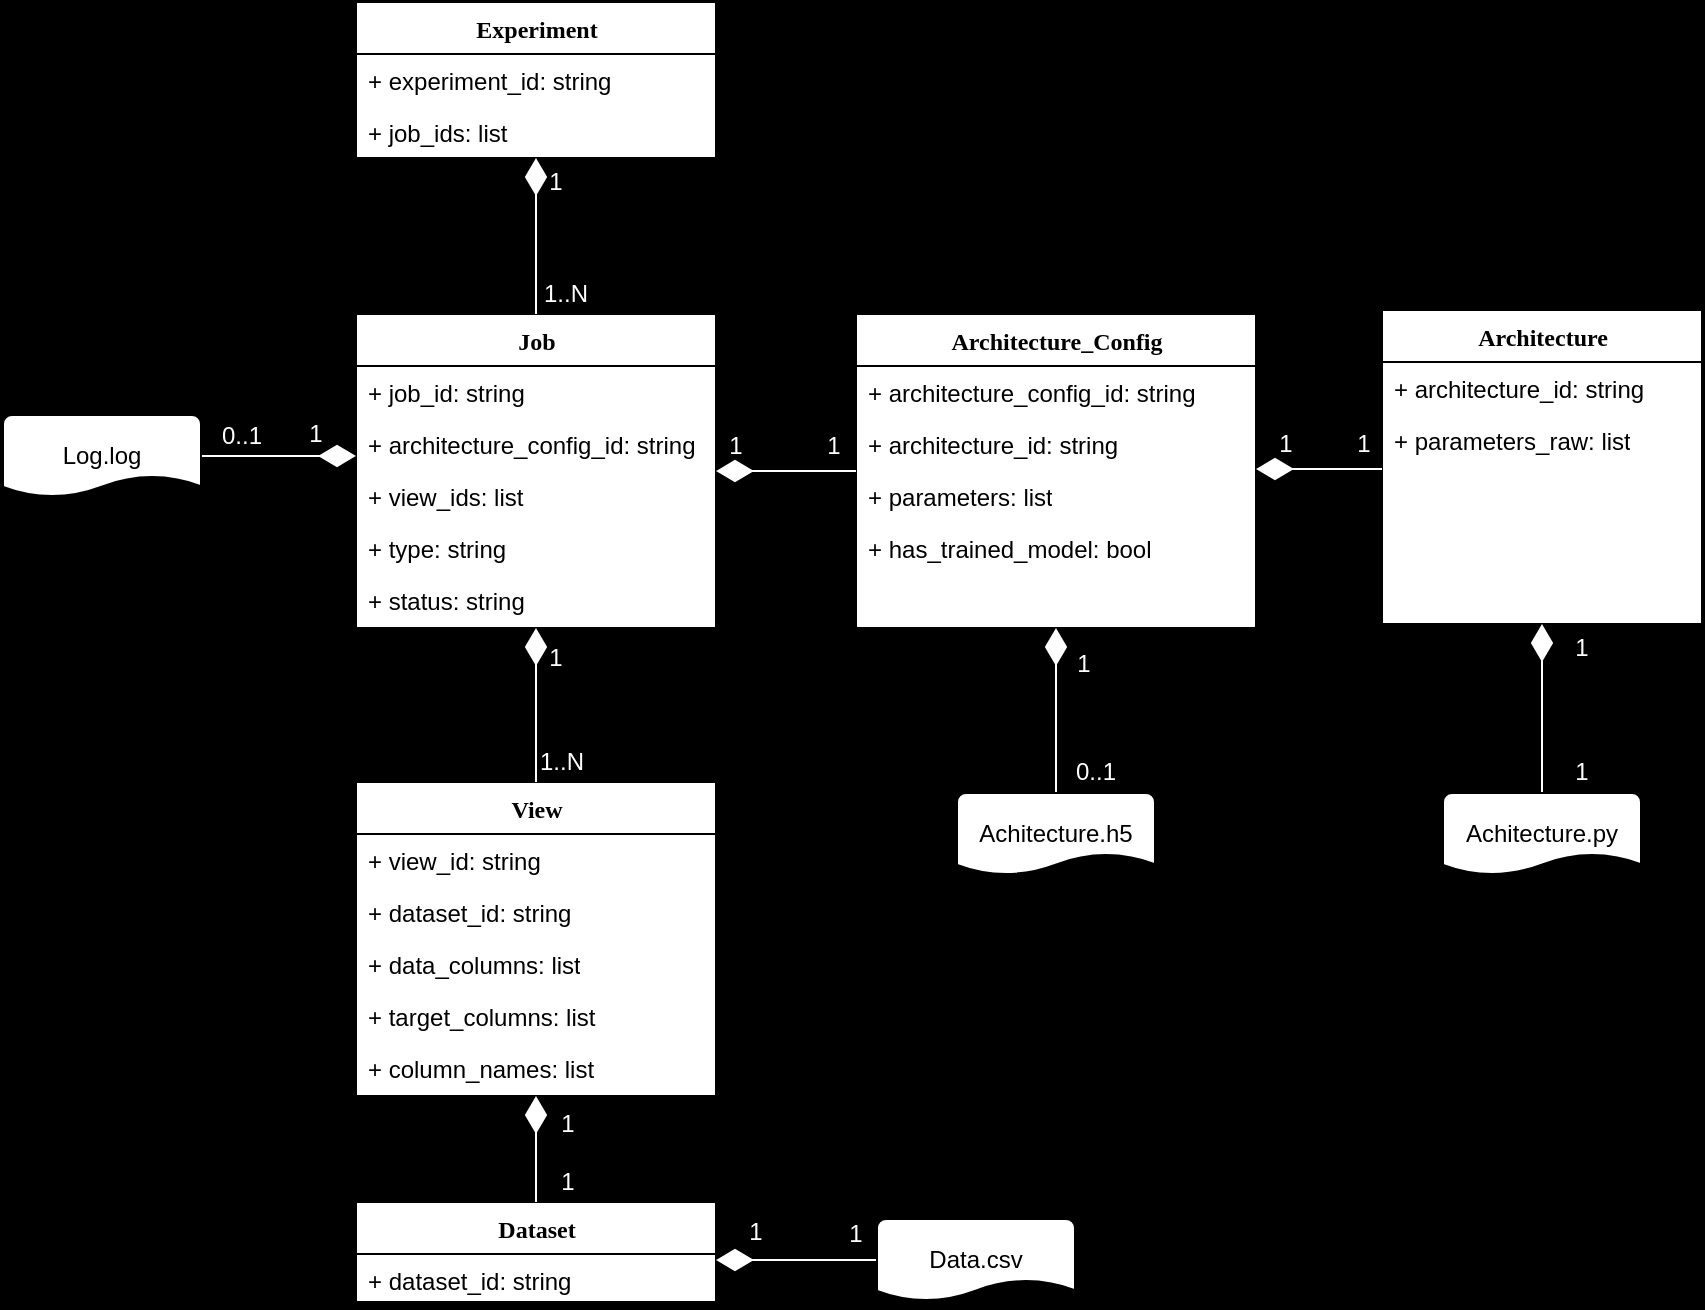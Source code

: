 <mxfile pages="1" version="11.2.8" type="device"><diagram name="Page-1" id="9f46799a-70d6-7492-0946-bef42562c5a5"><mxGraphModel dx="1422" dy="801" grid="1" gridSize="10" guides="1" tooltips="1" connect="1" arrows="1" fold="1" page="1" pageScale="1" pageWidth="1100" pageHeight="850" background="#000000" math="0" shadow="0"><root><mxCell id="0"/><mxCell id="1" parent="0"/><mxCell id="78961159f06e98e8-17" value="Dataset" style="swimlane;html=1;fontStyle=1;align=center;verticalAlign=top;childLayout=stackLayout;horizontal=1;startSize=26;horizontalStack=0;resizeParent=1;resizeLast=0;collapsible=1;marginBottom=0;swimlaneFillColor=#ffffff;rounded=0;shadow=0;comic=0;labelBackgroundColor=none;strokeColor=#000000;strokeWidth=1;fillColor=#ffffff;fontFamily=Verdana;fontSize=12;fontColor=#000000;" parent="1" vertex="1"><mxGeometry x="330" y="760" width="180" height="50" as="geometry"/></mxCell><mxCell id="78961159f06e98e8-21" value="+ dataset_id: string" style="text;html=1;strokeColor=none;fillColor=none;align=left;verticalAlign=top;spacingLeft=4;spacingRight=4;whiteSpace=wrap;overflow=hidden;rotatable=0;points=[[0,0.5],[1,0.5]];portConstraint=eastwest;" parent="78961159f06e98e8-17" vertex="1"><mxGeometry y="26" width="180" height="24" as="geometry"/></mxCell><mxCell id="78961159f06e98e8-30" value="View" style="swimlane;html=1;fontStyle=1;align=center;verticalAlign=top;childLayout=stackLayout;horizontal=1;startSize=26;horizontalStack=0;resizeParent=1;resizeLast=0;collapsible=1;marginBottom=0;swimlaneFillColor=#ffffff;rounded=0;shadow=0;comic=0;labelBackgroundColor=none;strokeColor=#000000;strokeWidth=1;fillColor=#ffffff;fontFamily=Verdana;fontSize=12;fontColor=#000000;" parent="1" vertex="1"><mxGeometry x="330" y="550" width="180" height="157" as="geometry"/></mxCell><mxCell id="78961159f06e98e8-31" value="+ view_id: string" style="text;html=1;strokeColor=none;fillColor=none;align=left;verticalAlign=top;spacingLeft=4;spacingRight=4;whiteSpace=wrap;overflow=hidden;rotatable=0;points=[[0,0.5],[1,0.5]];portConstraint=eastwest;" parent="78961159f06e98e8-30" vertex="1"><mxGeometry y="26" width="180" height="26" as="geometry"/></mxCell><mxCell id="78961159f06e98e8-32" value="+ dataset_id: string" style="text;html=1;strokeColor=none;fillColor=none;align=left;verticalAlign=top;spacingLeft=4;spacingRight=4;whiteSpace=wrap;overflow=hidden;rotatable=0;points=[[0,0.5],[1,0.5]];portConstraint=eastwest;" parent="78961159f06e98e8-30" vertex="1"><mxGeometry y="52" width="180" height="26" as="geometry"/></mxCell><mxCell id="78961159f06e98e8-33" value="+ data_columns: list" style="text;html=1;strokeColor=none;fillColor=none;align=left;verticalAlign=top;spacingLeft=4;spacingRight=4;whiteSpace=wrap;overflow=hidden;rotatable=0;points=[[0,0.5],[1,0.5]];portConstraint=eastwest;" parent="78961159f06e98e8-30" vertex="1"><mxGeometry y="78" width="180" height="26" as="geometry"/></mxCell><mxCell id="78961159f06e98e8-34" value="+ target_columns: list" style="text;html=1;strokeColor=none;fillColor=none;align=left;verticalAlign=top;spacingLeft=4;spacingRight=4;whiteSpace=wrap;overflow=hidden;rotatable=0;points=[[0,0.5],[1,0.5]];portConstraint=eastwest;" parent="78961159f06e98e8-30" vertex="1"><mxGeometry y="104" width="180" height="26" as="geometry"/></mxCell><mxCell id="78961159f06e98e8-36" value="+ column_names: list" style="text;html=1;strokeColor=none;fillColor=none;align=left;verticalAlign=top;spacingLeft=4;spacingRight=4;whiteSpace=wrap;overflow=hidden;rotatable=0;points=[[0,0.5],[1,0.5]];portConstraint=eastwest;" parent="78961159f06e98e8-30" vertex="1"><mxGeometry y="130" width="180" height="26" as="geometry"/></mxCell><mxCell id="78961159f06e98e8-121" style="edgeStyle=elbowEdgeStyle;html=1;labelBackgroundColor=none;startFill=0;startSize=8;endArrow=diamondThin;endFill=1;endSize=16;fontFamily=Verdana;fontSize=12;elbow=vertical;fontColor=#FFFFFF;strokeColor=#FFFFFF;" parent="1" source="78961159f06e98e8-17" target="78961159f06e98e8-30" edge="1"><mxGeometry relative="1" as="geometry"><mxPoint x="250" y="726.882" as="sourcePoint"/></mxGeometry></mxCell><mxCell id="QYSdShztRutuBsZMpL-G-2" value="1" style="text;html=1;strokeColor=none;fillColor=none;align=center;verticalAlign=middle;whiteSpace=wrap;rounded=0;fontColor=#FFFFFF;" parent="1" vertex="1"><mxGeometry x="416" y="740" width="40" height="20" as="geometry"/></mxCell><mxCell id="QYSdShztRutuBsZMpL-G-3" value="1" style="text;html=1;strokeColor=none;fillColor=none;align=center;verticalAlign=middle;whiteSpace=wrap;rounded=0;fontColor=#FFFFFF;" parent="1" vertex="1"><mxGeometry x="416" y="711" width="40" height="20" as="geometry"/></mxCell><mxCell id="QYSdShztRutuBsZMpL-G-4" value="Job" style="swimlane;html=1;fontStyle=1;align=center;verticalAlign=top;childLayout=stackLayout;horizontal=1;startSize=26;horizontalStack=0;resizeParent=1;resizeLast=0;collapsible=1;marginBottom=0;swimlaneFillColor=#ffffff;rounded=0;shadow=0;comic=0;labelBackgroundColor=none;strokeColor=#000000;strokeWidth=1;fillColor=#ffffff;fontFamily=Verdana;fontSize=12;fontColor=#000000;" parent="1" vertex="1"><mxGeometry x="330" y="316" width="180" height="157" as="geometry"/></mxCell><mxCell id="QYSdShztRutuBsZMpL-G-5" value="+ job_id: string" style="text;html=1;strokeColor=none;fillColor=none;align=left;verticalAlign=top;spacingLeft=4;spacingRight=4;whiteSpace=wrap;overflow=hidden;rotatable=0;points=[[0,0.5],[1,0.5]];portConstraint=eastwest;" parent="QYSdShztRutuBsZMpL-G-4" vertex="1"><mxGeometry y="26" width="180" height="26" as="geometry"/></mxCell><mxCell id="QYSdShztRutuBsZMpL-G-6" value="+ architecture_config_id: string" style="text;html=1;strokeColor=none;fillColor=none;align=left;verticalAlign=top;spacingLeft=4;spacingRight=4;whiteSpace=wrap;overflow=hidden;rotatable=0;points=[[0,0.5],[1,0.5]];portConstraint=eastwest;" parent="QYSdShztRutuBsZMpL-G-4" vertex="1"><mxGeometry y="52" width="180" height="26" as="geometry"/></mxCell><mxCell id="QYSdShztRutuBsZMpL-G-7" value="+ view_ids: list" style="text;html=1;strokeColor=none;fillColor=none;align=left;verticalAlign=top;spacingLeft=4;spacingRight=4;whiteSpace=wrap;overflow=hidden;rotatable=0;points=[[0,0.5],[1,0.5]];portConstraint=eastwest;" parent="QYSdShztRutuBsZMpL-G-4" vertex="1"><mxGeometry y="78" width="180" height="26" as="geometry"/></mxCell><mxCell id="QYSdShztRutuBsZMpL-G-8" value="+ type: string" style="text;html=1;strokeColor=none;fillColor=none;align=left;verticalAlign=top;spacingLeft=4;spacingRight=4;whiteSpace=wrap;overflow=hidden;rotatable=0;points=[[0,0.5],[1,0.5]];portConstraint=eastwest;" parent="QYSdShztRutuBsZMpL-G-4" vertex="1"><mxGeometry y="104" width="180" height="26" as="geometry"/></mxCell><mxCell id="r0aOy5cDXZSJLuYGN9hG-2" value="+ status: string" style="text;html=1;strokeColor=none;fillColor=none;align=left;verticalAlign=top;spacingLeft=4;spacingRight=4;whiteSpace=wrap;overflow=hidden;rotatable=0;points=[[0,0.5],[1,0.5]];portConstraint=eastwest;" parent="QYSdShztRutuBsZMpL-G-4" vertex="1"><mxGeometry y="130" width="180" height="26" as="geometry"/></mxCell><mxCell id="QYSdShztRutuBsZMpL-G-11" style="edgeStyle=elbowEdgeStyle;html=1;labelBackgroundColor=none;startFill=0;startSize=8;endArrow=diamondThin;endFill=1;endSize=16;fontFamily=Verdana;fontSize=12;elbow=vertical;exitX=0.5;exitY=0;exitDx=0;exitDy=0;entryX=0.5;entryY=1;entryDx=0;entryDy=0;fontColor=#FFFFFF;strokeColor=#FFFFFF;" parent="1" source="78961159f06e98e8-30" target="QYSdShztRutuBsZMpL-G-4" edge="1"><mxGeometry relative="1" as="geometry"><mxPoint x="510" y="520" as="sourcePoint"/><mxPoint x="410" y="472" as="targetPoint"/></mxGeometry></mxCell><mxCell id="QYSdShztRutuBsZMpL-G-12" value="Architecture_Config" style="swimlane;html=1;fontStyle=1;align=center;verticalAlign=top;childLayout=stackLayout;horizontal=1;startSize=26;horizontalStack=0;resizeParent=1;resizeLast=0;collapsible=1;marginBottom=0;swimlaneFillColor=#ffffff;rounded=0;shadow=0;comic=0;labelBackgroundColor=none;strokeColor=#000000;strokeWidth=1;fillColor=#ffffff;fontFamily=Verdana;fontSize=12;fontColor=#000000;" parent="1" vertex="1"><mxGeometry x="580" y="316" width="200" height="157" as="geometry"/></mxCell><mxCell id="QYSdShztRutuBsZMpL-G-13" value="+ architecture_config_id: string" style="text;html=1;strokeColor=none;fillColor=none;align=left;verticalAlign=top;spacingLeft=4;spacingRight=4;whiteSpace=wrap;overflow=hidden;rotatable=0;points=[[0,0.5],[1,0.5]];portConstraint=eastwest;" parent="QYSdShztRutuBsZMpL-G-12" vertex="1"><mxGeometry y="26" width="200" height="26" as="geometry"/></mxCell><mxCell id="QYSdShztRutuBsZMpL-G-14" value="+ architecture_id: string" style="text;html=1;strokeColor=none;fillColor=none;align=left;verticalAlign=top;spacingLeft=4;spacingRight=4;whiteSpace=wrap;overflow=hidden;rotatable=0;points=[[0,0.5],[1,0.5]];portConstraint=eastwest;" parent="QYSdShztRutuBsZMpL-G-12" vertex="1"><mxGeometry y="52" width="200" height="26" as="geometry"/></mxCell><mxCell id="iJtqtjTC-5Mg9fYfUDLU-4" value="+ parameters: list" style="text;html=1;strokeColor=none;fillColor=none;align=left;verticalAlign=top;spacingLeft=4;spacingRight=4;whiteSpace=wrap;overflow=hidden;rotatable=0;points=[[0,0.5],[1,0.5]];portConstraint=eastwest;" parent="QYSdShztRutuBsZMpL-G-12" vertex="1"><mxGeometry y="78" width="200" height="26" as="geometry"/></mxCell><mxCell id="iJtqtjTC-5Mg9fYfUDLU-12" value="+ has_trained_model: bool" style="text;html=1;strokeColor=none;fillColor=none;align=left;verticalAlign=top;spacingLeft=4;spacingRight=4;whiteSpace=wrap;overflow=hidden;rotatable=0;points=[[0,0.5],[1,0.5]];portConstraint=eastwest;" parent="QYSdShztRutuBsZMpL-G-12" vertex="1"><mxGeometry y="104" width="200" height="26" as="geometry"/></mxCell><mxCell id="QYSdShztRutuBsZMpL-G-18" value="Experiment" style="swimlane;html=1;fontStyle=1;align=center;verticalAlign=top;childLayout=stackLayout;horizontal=1;startSize=26;horizontalStack=0;resizeParent=1;resizeLast=0;collapsible=1;marginBottom=0;swimlaneFillColor=#ffffff;rounded=0;shadow=0;comic=0;labelBackgroundColor=none;strokeColor=#000000;strokeWidth=1;fillColor=#ffffff;fontFamily=Verdana;fontSize=12;fontColor=#000000;" parent="1" vertex="1"><mxGeometry x="330" y="160" width="180" height="78" as="geometry"/></mxCell><mxCell id="QYSdShztRutuBsZMpL-G-19" value="+ experiment_id: string" style="text;html=1;strokeColor=none;fillColor=none;align=left;verticalAlign=top;spacingLeft=4;spacingRight=4;whiteSpace=wrap;overflow=hidden;rotatable=0;points=[[0,0.5],[1,0.5]];portConstraint=eastwest;" parent="QYSdShztRutuBsZMpL-G-18" vertex="1"><mxGeometry y="26" width="180" height="26" as="geometry"/></mxCell><mxCell id="QYSdShztRutuBsZMpL-G-20" value="+ job_ids: list" style="text;html=1;strokeColor=none;fillColor=none;align=left;verticalAlign=top;spacingLeft=4;spacingRight=4;whiteSpace=wrap;overflow=hidden;rotatable=0;points=[[0,0.5],[1,0.5]];portConstraint=eastwest;" parent="QYSdShztRutuBsZMpL-G-18" vertex="1"><mxGeometry y="52" width="180" height="26" as="geometry"/></mxCell><mxCell id="QYSdShztRutuBsZMpL-G-26" style="edgeStyle=elbowEdgeStyle;html=1;labelBackgroundColor=none;startFill=0;startSize=8;endArrow=diamondThin;endFill=1;endSize=16;fontFamily=Verdana;fontSize=12;elbow=vertical;exitX=0;exitY=0.5;exitDx=0;exitDy=0;fontColor=#FFFFFF;strokeColor=#FFFFFF;" parent="1" source="QYSdShztRutuBsZMpL-G-12" target="QYSdShztRutuBsZMpL-G-7" edge="1"><mxGeometry relative="1" as="geometry"><mxPoint x="550" y="440" as="sourcePoint"/><mxPoint x="420" y="569" as="targetPoint"/></mxGeometry></mxCell><mxCell id="QYSdShztRutuBsZMpL-G-27" style="edgeStyle=elbowEdgeStyle;html=1;labelBackgroundColor=none;startFill=0;startSize=8;endArrow=diamondThin;endFill=1;endSize=16;fontFamily=Verdana;fontSize=12;elbow=vertical;entryX=0.5;entryY=1;entryDx=0;entryDy=0;exitX=0.5;exitY=0;exitDx=0;exitDy=0;fontColor=#FFFFFF;strokeColor=#FFFFFF;" parent="1" source="QYSdShztRutuBsZMpL-G-4" target="QYSdShztRutuBsZMpL-G-18" edge="1"><mxGeometry relative="1" as="geometry"><mxPoint x="570" y="290" as="sourcePoint"/><mxPoint x="420" y="482" as="targetPoint"/></mxGeometry></mxCell><mxCell id="QYSdShztRutuBsZMpL-G-28" value="1" style="text;html=1;strokeColor=none;fillColor=none;align=center;verticalAlign=middle;whiteSpace=wrap;rounded=0;labelBackgroundColor=none;fontColor=#FFFFFF;" parent="1" vertex="1"><mxGeometry x="549" y="371.5" width="40" height="20" as="geometry"/></mxCell><mxCell id="QYSdShztRutuBsZMpL-G-30" value="1" style="text;html=1;strokeColor=none;fillColor=none;align=center;verticalAlign=middle;whiteSpace=wrap;rounded=0;fontColor=#FFFFFF;" parent="1" vertex="1"><mxGeometry x="410" y="240" width="40" height="20" as="geometry"/></mxCell><mxCell id="QYSdShztRutuBsZMpL-G-31" value="1..N" style="text;html=1;strokeColor=none;fillColor=none;align=center;verticalAlign=middle;whiteSpace=wrap;rounded=0;fontColor=#FFFFFF;" parent="1" vertex="1"><mxGeometry x="415" y="296" width="40" height="20" as="geometry"/></mxCell><mxCell id="QYSdShztRutuBsZMpL-G-32" value="1" style="text;html=1;strokeColor=none;fillColor=none;align=center;verticalAlign=middle;whiteSpace=wrap;rounded=0;fontColor=#FFFFFF;" parent="1" vertex="1"><mxGeometry x="410" y="478" width="40" height="20" as="geometry"/></mxCell><mxCell id="QYSdShztRutuBsZMpL-G-33" value="1..N" style="text;html=1;strokeColor=none;fillColor=none;align=center;verticalAlign=middle;whiteSpace=wrap;rounded=0;fontColor=#FFFFFF;" parent="1" vertex="1"><mxGeometry x="413" y="530" width="40" height="20" as="geometry"/></mxCell><mxCell id="iJtqtjTC-5Mg9fYfUDLU-1" value="Architecture" style="swimlane;html=1;fontStyle=1;align=center;verticalAlign=top;childLayout=stackLayout;horizontal=1;startSize=26;horizontalStack=0;resizeParent=1;resizeLast=0;collapsible=1;marginBottom=0;swimlaneFillColor=#ffffff;rounded=0;shadow=0;comic=0;labelBackgroundColor=none;strokeColor=#000000;strokeWidth=1;fillColor=#ffffff;fontFamily=Verdana;fontSize=12;fontColor=#000000;" parent="1" vertex="1"><mxGeometry x="843" y="314" width="160" height="157" as="geometry"/></mxCell><mxCell id="iJtqtjTC-5Mg9fYfUDLU-2" value="+ architecture_id: string" style="text;html=1;strokeColor=none;fillColor=none;align=left;verticalAlign=top;spacingLeft=4;spacingRight=4;whiteSpace=wrap;overflow=hidden;rotatable=0;points=[[0,0.5],[1,0.5]];portConstraint=eastwest;" parent="iJtqtjTC-5Mg9fYfUDLU-1" vertex="1"><mxGeometry y="26" width="160" height="26" as="geometry"/></mxCell><mxCell id="iJtqtjTC-5Mg9fYfUDLU-3" value="+ parameters_raw: list" style="text;html=1;strokeColor=none;fillColor=none;align=left;verticalAlign=top;spacingLeft=4;spacingRight=4;whiteSpace=wrap;overflow=hidden;rotatable=0;points=[[0,0.5],[1,0.5]];portConstraint=eastwest;" parent="iJtqtjTC-5Mg9fYfUDLU-1" vertex="1"><mxGeometry y="52" width="160" height="26" as="geometry"/></mxCell><mxCell id="iJtqtjTC-5Mg9fYfUDLU-7" style="edgeStyle=elbowEdgeStyle;html=1;labelBackgroundColor=none;startFill=0;startSize=8;endArrow=diamondThin;endFill=1;endSize=16;fontFamily=Verdana;fontSize=12;elbow=vertical;fontColor=#FFFFFF;strokeColor=#FFFFFF;" parent="1" source="iJtqtjTC-5Mg9fYfUDLU-1" target="QYSdShztRutuBsZMpL-G-12" edge="1"><mxGeometry relative="1" as="geometry"><mxPoint x="870" y="393" as="sourcePoint"/><mxPoint x="800" y="393" as="targetPoint"/></mxGeometry></mxCell><mxCell id="iJtqtjTC-5Mg9fYfUDLU-8" value="1" style="text;html=1;strokeColor=none;fillColor=none;align=center;verticalAlign=middle;whiteSpace=wrap;rounded=0;labelBackgroundColor=none;fontColor=#FFFFFF;" parent="1" vertex="1"><mxGeometry x="500" y="372" width="40" height="20" as="geometry"/></mxCell><mxCell id="iJtqtjTC-5Mg9fYfUDLU-10" value="1" style="text;html=1;strokeColor=none;fillColor=none;align=center;verticalAlign=middle;whiteSpace=wrap;rounded=0;fontColor=#FFFFFF;" parent="1" vertex="1"><mxGeometry x="814" y="371" width="40" height="20" as="geometry"/></mxCell><mxCell id="iJtqtjTC-5Mg9fYfUDLU-11" value="1" style="text;html=1;strokeColor=none;fillColor=none;align=center;verticalAlign=middle;whiteSpace=wrap;rounded=0;fontColor=#FFFFFF;" parent="1" vertex="1"><mxGeometry x="775" y="371" width="40" height="20" as="geometry"/></mxCell><mxCell id="iJtqtjTC-5Mg9fYfUDLU-13" value="Achitecture.py" style="strokeWidth=2;html=1;shape=mxgraph.flowchart.document2;whiteSpace=wrap;size=0.25;" parent="1" vertex="1"><mxGeometry x="873" y="555" width="100" height="42" as="geometry"/></mxCell><mxCell id="iJtqtjTC-5Mg9fYfUDLU-15" style="edgeStyle=elbowEdgeStyle;html=1;labelBackgroundColor=none;startFill=0;startSize=8;endArrow=diamondThin;endFill=1;endSize=16;fontFamily=Verdana;fontSize=12;elbow=vertical;fontColor=#FFFFFF;strokeColor=#FFFFFF;" parent="1" source="iJtqtjTC-5Mg9fYfUDLU-13" target="iJtqtjTC-5Mg9fYfUDLU-1" edge="1"><mxGeometry relative="1" as="geometry"><mxPoint x="1243" y="460" as="sourcePoint"/><mxPoint x="1133" y="460" as="targetPoint"/></mxGeometry></mxCell><mxCell id="iJtqtjTC-5Mg9fYfUDLU-16" value="1" style="text;html=1;strokeColor=none;fillColor=none;align=center;verticalAlign=middle;whiteSpace=wrap;rounded=0;fontColor=#FFFFFF;" parent="1" vertex="1"><mxGeometry x="923" y="473" width="40" height="20" as="geometry"/></mxCell><mxCell id="iJtqtjTC-5Mg9fYfUDLU-17" value="1" style="text;html=1;strokeColor=none;fillColor=none;align=center;verticalAlign=middle;whiteSpace=wrap;rounded=0;fontColor=#FFFFFF;" parent="1" vertex="1"><mxGeometry x="923" y="535" width="40" height="20" as="geometry"/></mxCell><mxCell id="iJtqtjTC-5Mg9fYfUDLU-18" value="Achitecture.h5" style="strokeWidth=2;html=1;shape=mxgraph.flowchart.document2;whiteSpace=wrap;size=0.25;" parent="1" vertex="1"><mxGeometry x="630" y="555" width="100" height="42" as="geometry"/></mxCell><mxCell id="iJtqtjTC-5Mg9fYfUDLU-19" style="edgeStyle=elbowEdgeStyle;html=1;labelBackgroundColor=none;startFill=0;startSize=8;endArrow=diamondThin;endFill=1;endSize=16;fontFamily=Verdana;fontSize=12;elbow=vertical;fontColor=#FFFFFF;strokeColor=#FFFFFF;" parent="1" source="iJtqtjTC-5Mg9fYfUDLU-18" target="QYSdShztRutuBsZMpL-G-12" edge="1"><mxGeometry relative="1" as="geometry"><mxPoint x="780" y="510" as="sourcePoint"/><mxPoint x="720" y="510" as="targetPoint"/></mxGeometry></mxCell><mxCell id="iJtqtjTC-5Mg9fYfUDLU-20" value="1" style="text;html=1;strokeColor=none;fillColor=none;align=center;verticalAlign=middle;whiteSpace=wrap;rounded=0;fontColor=#FFFFFF;" parent="1" vertex="1"><mxGeometry x="674" y="480.5" width="40" height="20" as="geometry"/></mxCell><mxCell id="iJtqtjTC-5Mg9fYfUDLU-21" value="0..1" style="text;html=1;strokeColor=none;fillColor=none;align=center;verticalAlign=middle;whiteSpace=wrap;rounded=0;fontColor=#FFFFFF;" parent="1" vertex="1"><mxGeometry x="680" y="535" width="40" height="20" as="geometry"/></mxCell><mxCell id="iJtqtjTC-5Mg9fYfUDLU-22" value="Log.log" style="strokeWidth=2;html=1;shape=mxgraph.flowchart.document2;whiteSpace=wrap;size=0.25;" parent="1" vertex="1"><mxGeometry x="153" y="366" width="100" height="42" as="geometry"/></mxCell><mxCell id="iJtqtjTC-5Mg9fYfUDLU-23" style="edgeStyle=elbowEdgeStyle;html=1;labelBackgroundColor=none;startFill=0;startSize=8;endArrow=diamondThin;endFill=1;endSize=16;fontFamily=Verdana;fontSize=12;elbow=vertical;fontColor=#FFFFFF;strokeColor=#FFFFFF;" parent="1" source="iJtqtjTC-5Mg9fYfUDLU-22" target="QYSdShztRutuBsZMpL-G-4" edge="1"><mxGeometry relative="1" as="geometry"><mxPoint x="690" y="565" as="sourcePoint"/><mxPoint x="690" y="483" as="targetPoint"/></mxGeometry></mxCell><mxCell id="iJtqtjTC-5Mg9fYfUDLU-24" value="0..1" style="text;html=1;strokeColor=none;fillColor=none;align=center;verticalAlign=middle;whiteSpace=wrap;rounded=0;fontColor=#FFFFFF;" parent="1" vertex="1"><mxGeometry x="253" y="367" width="40" height="20" as="geometry"/></mxCell><mxCell id="iJtqtjTC-5Mg9fYfUDLU-25" value="1" style="text;html=1;strokeColor=none;fillColor=none;align=center;verticalAlign=middle;whiteSpace=wrap;rounded=0;fontColor=#FFFFFF;" parent="1" vertex="1"><mxGeometry x="290" y="366" width="40" height="20" as="geometry"/></mxCell><mxCell id="iJtqtjTC-5Mg9fYfUDLU-26" value="Data.csv" style="strokeWidth=2;html=1;shape=mxgraph.flowchart.document2;whiteSpace=wrap;size=0.25;" parent="1" vertex="1"><mxGeometry x="590" y="768" width="100" height="42" as="geometry"/></mxCell><mxCell id="iJtqtjTC-5Mg9fYfUDLU-27" style="edgeStyle=elbowEdgeStyle;html=1;labelBackgroundColor=none;startFill=0;startSize=8;endArrow=diamondThin;endFill=1;endSize=16;fontFamily=Verdana;fontSize=12;elbow=vertical;fontColor=#FFFFFF;strokeColor=#FFFFFF;" parent="1" source="iJtqtjTC-5Mg9fYfUDLU-26" target="78961159f06e98e8-17" edge="1"><mxGeometry relative="1" as="geometry"><mxPoint x="640" y="839" as="sourcePoint"/><mxPoint x="530" y="839" as="targetPoint"/></mxGeometry></mxCell><mxCell id="iJtqtjTC-5Mg9fYfUDLU-28" value="1" style="text;html=1;strokeColor=none;fillColor=none;align=center;verticalAlign=middle;whiteSpace=wrap;rounded=0;fontColor=#FFFFFF;" parent="1" vertex="1"><mxGeometry x="510" y="765" width="40" height="20" as="geometry"/></mxCell><mxCell id="iJtqtjTC-5Mg9fYfUDLU-29" value="1" style="text;html=1;strokeColor=none;fillColor=none;align=center;verticalAlign=middle;whiteSpace=wrap;rounded=0;fontColor=#FFFFFF;" parent="1" vertex="1"><mxGeometry x="560" y="766" width="40" height="20" as="geometry"/></mxCell></root></mxGraphModel></diagram></mxfile>
